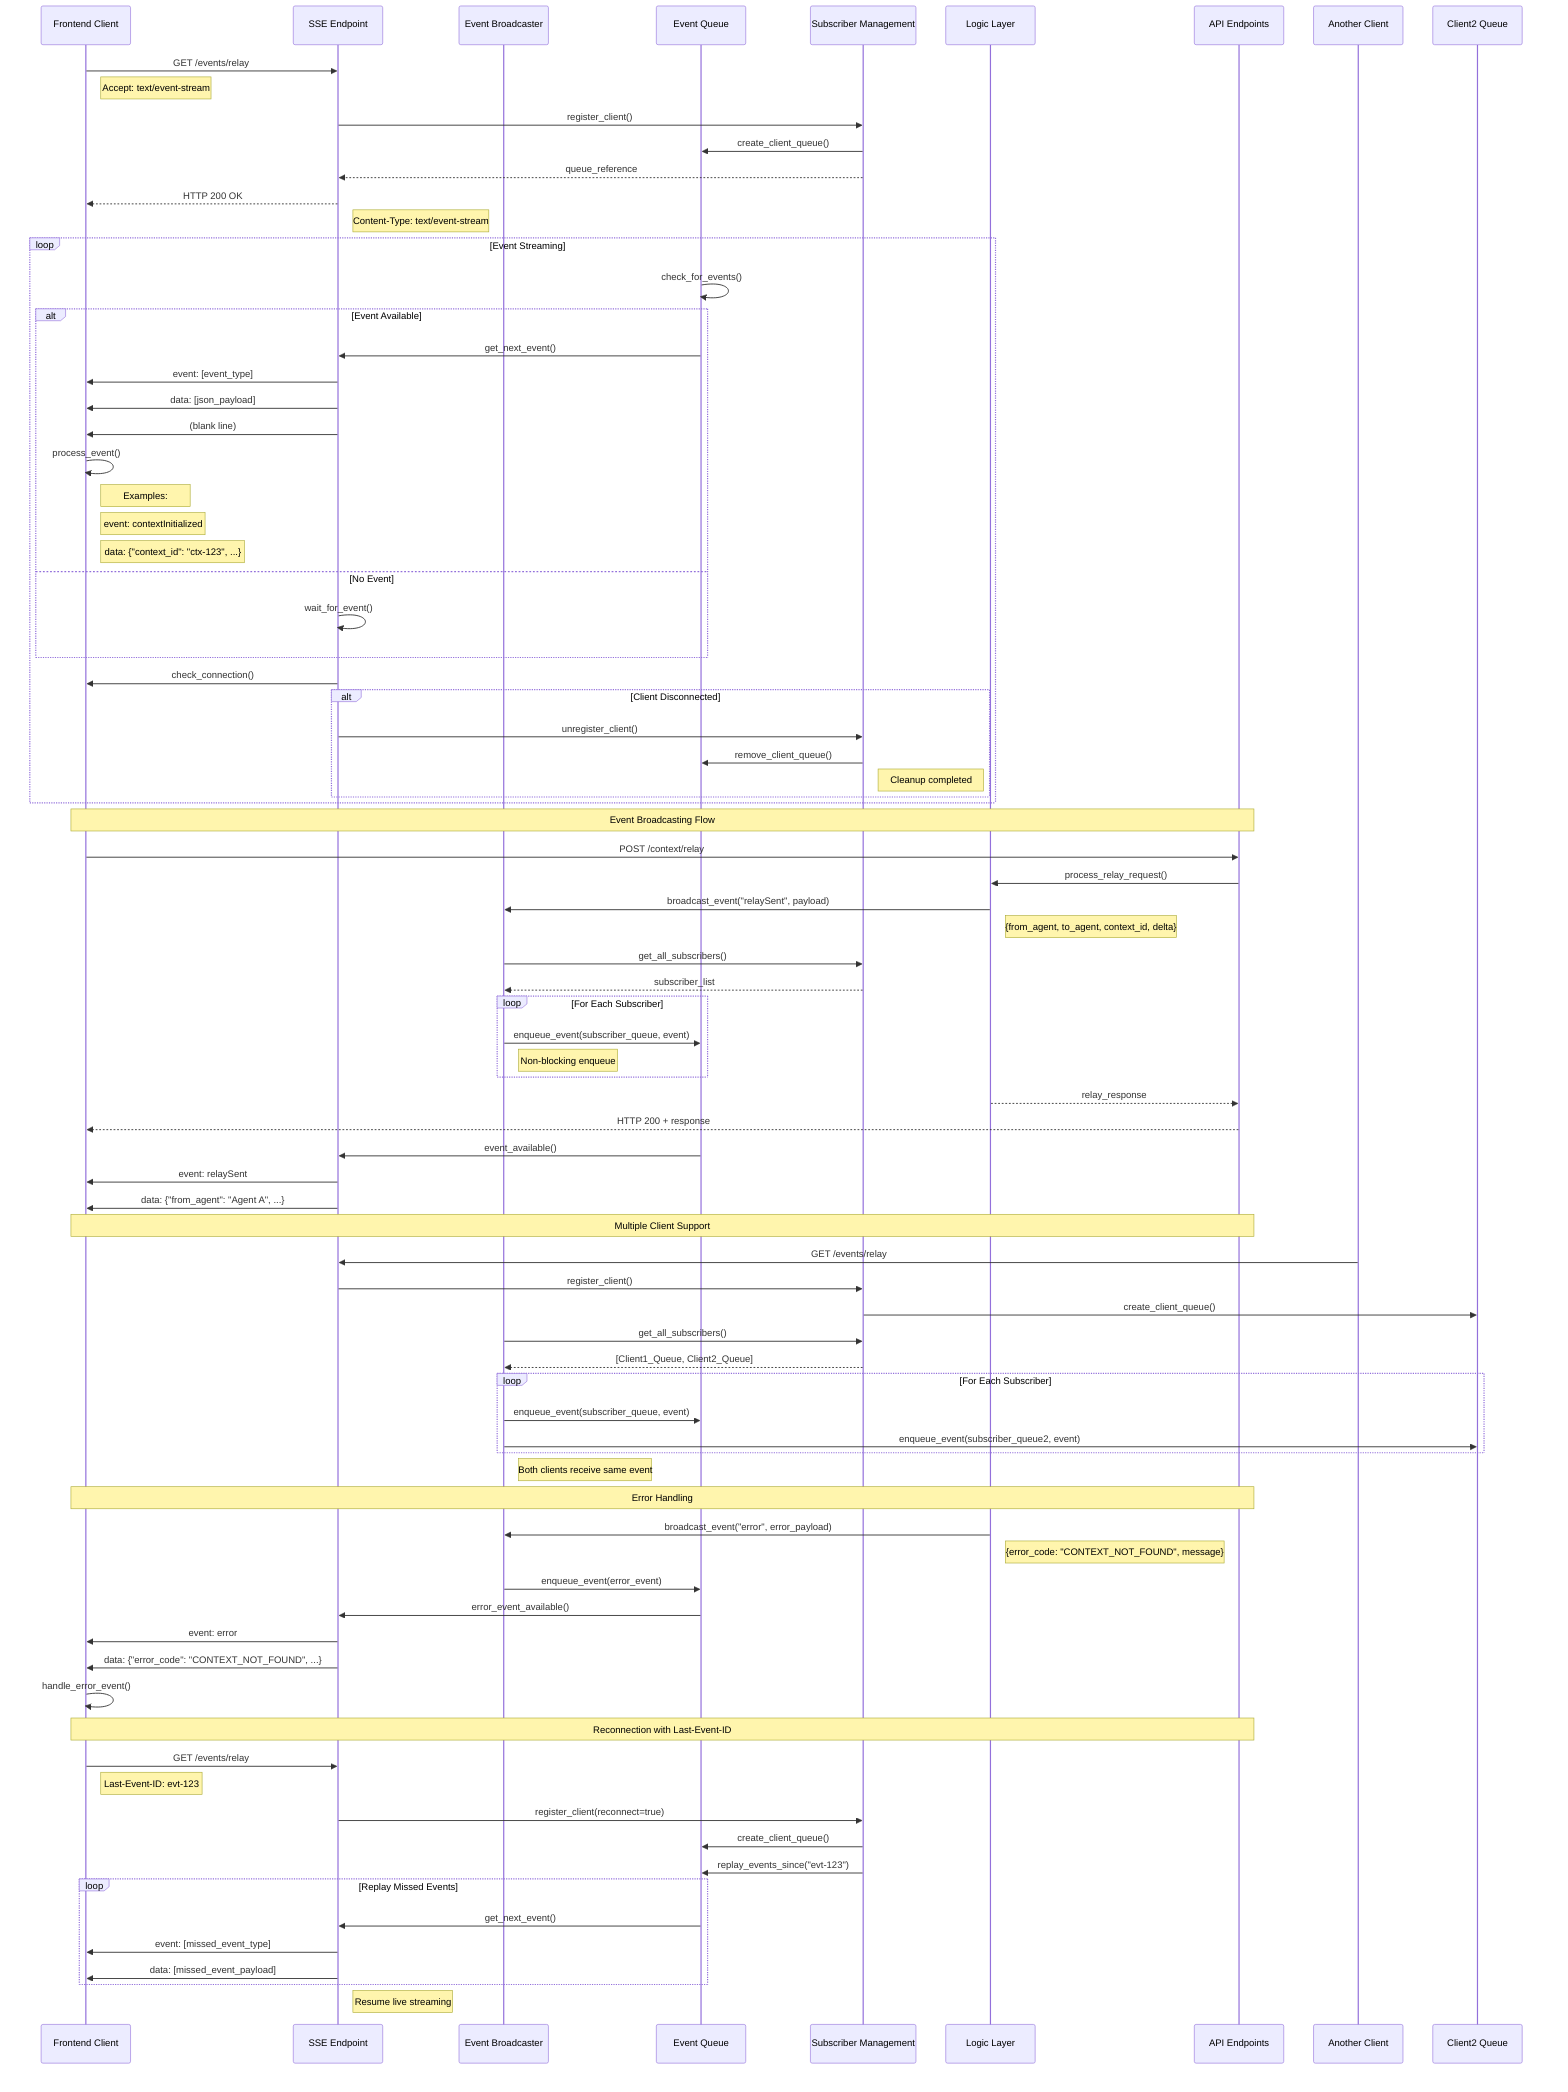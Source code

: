 sequenceDiagram
    participant Client as Frontend Client
    participant SSE as SSE Endpoint
    participant Broadcaster as Event Broadcaster
    participant Queue as Event Queue
    participant Subscribers as Subscriber Management
    participant Logic as Logic Layer
    participant API as API Endpoints

    %% Connection Establishment
    Client->>SSE: GET /events/relay
    Note right of Client: Accept: text/event-stream

    SSE->>Subscribers: register_client()
    Subscribers->>Queue: create_client_queue()
    Subscribers-->>SSE: queue_reference

    SSE-->>Client: HTTP 200 OK
    Note right of SSE: Content-Type: text/event-stream

    %% Event Streaming Loop
    loop Event Streaming
        Queue->>Queue: check_for_events()

        alt Event Available
            Queue->>SSE: get_next_event()
            SSE->>Client: event: [event_type]
            SSE->>Client: data: [json_payload]
            SSE->>Client: (blank line)

            Client->>Client: process_event()

            Note right of Client: Examples:
            Note right of Client: event: contextInitialized
            Note right of Client: data: {"context_id": "ctx-123", ...}
        else No Event
            SSE->>SSE: wait_for_event()
        end

        %% Check for disconnection
        SSE->>Client: check_connection()
        alt Client Disconnected
            SSE->>Subscribers: unregister_client()
            Subscribers->>Queue: remove_client_queue()
            Note right of Subscribers: Cleanup completed
        end
    end

    Note over Client,API: Event Broadcasting Flow

    %% Context Operation Triggers Event
    Client->>API: POST /context/relay
    API->>Logic: process_relay_request()

    Logic->>Broadcaster: broadcast_event("relaySent", payload)
    Note right of Logic: {from_agent, to_agent, context_id, delta}

    Broadcaster->>Subscribers: get_all_subscribers()
    Subscribers-->>Broadcaster: subscriber_list

    loop For Each Subscriber
        Broadcaster->>Queue: enqueue_event(subscriber_queue, event)
        Note right of Broadcaster: Non-blocking enqueue
    end

    Logic-->>API: relay_response
    API-->>Client: HTTP 200 + response

    %% Event reaches streaming client
    Queue->>SSE: event_available()
    SSE->>Client: event: relaySent
    SSE->>Client: data: {"from_agent": "Agent A", ...}

    Note over Client,API: Multiple Client Support

    %% Multiple Clients Same Event
    participant Client2 as Another Client
    participant Queue2 as Client2 Queue

    Client2->>SSE: GET /events/relay
    SSE->>Subscribers: register_client()
    Subscribers->>Queue2: create_client_queue()

    Broadcaster->>Subscribers: get_all_subscribers()
    Subscribers-->>Broadcaster: [Client1_Queue, Client2_Queue]

    loop For Each Subscriber
        Broadcaster->>Queue: enqueue_event(subscriber_queue, event)
        Broadcaster->>Queue2: enqueue_event(subscriber_queue2, event)
    end

    Note right of Broadcaster: Both clients receive same event

    Note over Client,API: Error Handling

    %% Error Broadcasting
    Logic->>Broadcaster: broadcast_event("error", error_payload)
    Note right of Logic: {error_code: "CONTEXT_NOT_FOUND", message}

    Broadcaster->>Queue: enqueue_event(error_event)
    Queue->>SSE: error_event_available()
    SSE->>Client: event: error
    SSE->>Client: data: {"error_code": "CONTEXT_NOT_FOUND", ...}

    Client->>Client: handle_error_event()

    Note over Client,API: Reconnection with Last-Event-ID

    %% Client Reconnection
    Client->>SSE: GET /events/relay
    Note right of Client: Last-Event-ID: evt-123

    SSE->>Subscribers: register_client(reconnect=true)
    Subscribers->>Queue: create_client_queue()
    Subscribers->>Queue: replay_events_since("evt-123")

    loop Replay Missed Events
        Queue->>SSE: get_next_event()
        SSE->>Client: event: [missed_event_type]
        SSE->>Client: data: [missed_event_payload]
    end

    Note right of SSE: Resume live streaming